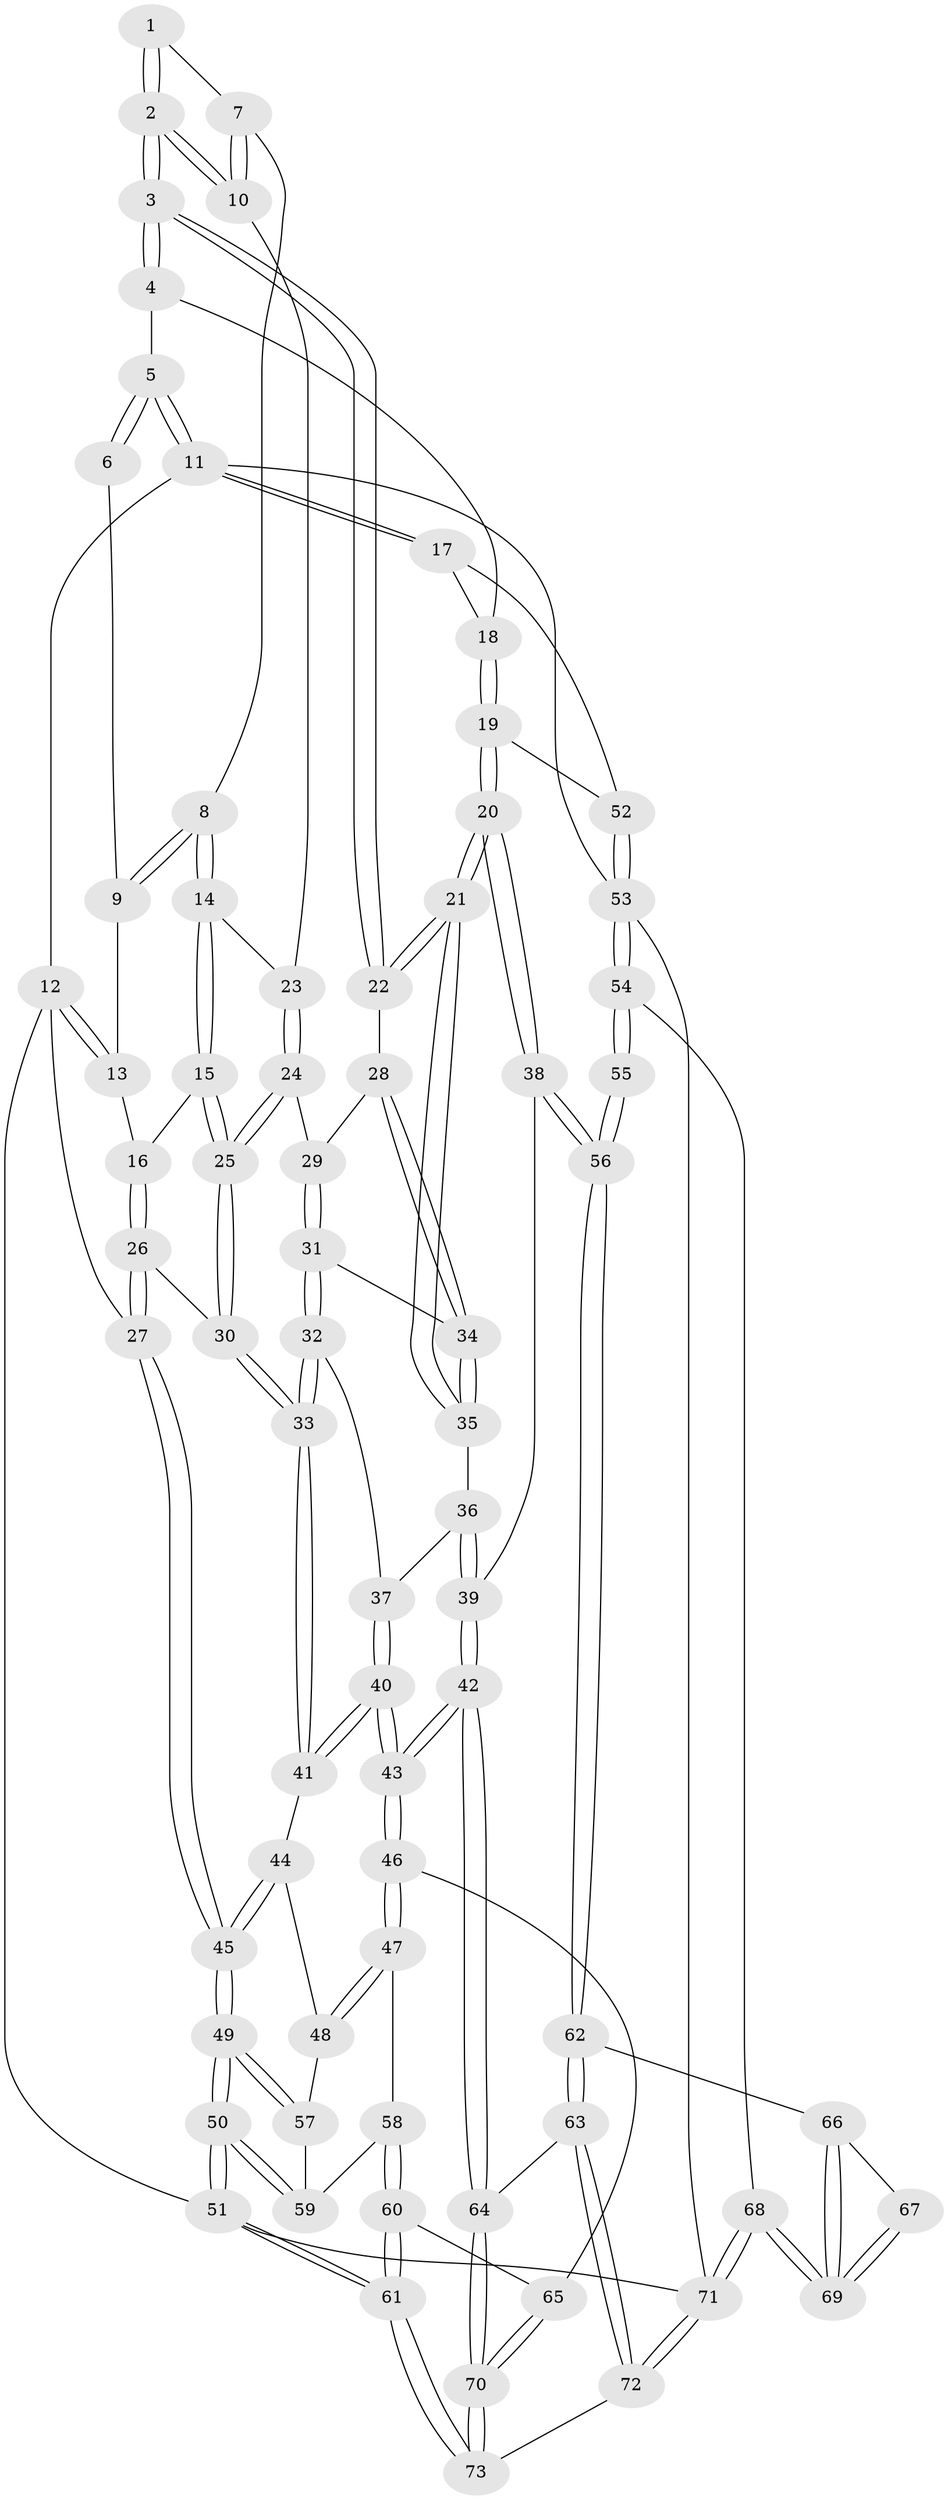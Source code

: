// Generated by graph-tools (version 1.1) at 2025/27/03/09/25 03:27:11]
// undirected, 73 vertices, 179 edges
graph export_dot {
graph [start="1"]
  node [color=gray90,style=filled];
  1 [pos="+0.4758770853193185+0"];
  2 [pos="+0.5535240307120766+0.12299054334844572"];
  3 [pos="+0.6209726763821717+0.1472985722964048"];
  4 [pos="+0.7792856289694194+0"];
  5 [pos="+0.796038084727006+0"];
  6 [pos="+0.4627940145358286+0"];
  7 [pos="+0.4618051140516448+0.02175544644608896"];
  8 [pos="+0.39661751615043794+0.07450537531037478"];
  9 [pos="+0.24303655842574448+0"];
  10 [pos="+0.5500925138156751+0.12259868544296551"];
  11 [pos="+1+0"];
  12 [pos="+0+0"];
  13 [pos="+0.216482364178717+0"];
  14 [pos="+0.3987370554110506+0.10842630001240465"];
  15 [pos="+0.296345374839395+0.1626942902831218"];
  16 [pos="+0.23739449892439338+0.1138266316468369"];
  17 [pos="+1+0.3360862620698149"];
  18 [pos="+0.7971059570194577+0"];
  19 [pos="+0.890234165987991+0.3831461536209405"];
  20 [pos="+0.8589468555768064+0.39653921121301233"];
  21 [pos="+0.7689399333593525+0.3259336335884292"];
  22 [pos="+0.6313832386210358+0.19409561896570338"];
  23 [pos="+0.45012197102923335+0.13035280447947584"];
  24 [pos="+0.42951195380094903+0.23061056893033569"];
  25 [pos="+0.30526095381652174+0.2343386017958714"];
  26 [pos="+0.0312716035102988+0.2041555605450496"];
  27 [pos="+0+0.18993282565620975"];
  28 [pos="+0.5542932785972836+0.25408856951712877"];
  29 [pos="+0.4615550861772705+0.2640952801949706"];
  30 [pos="+0.2728204254163752+0.3511046686533516"];
  31 [pos="+0.41374078961329497+0.34610306607427677"];
  32 [pos="+0.3807786290516716+0.37674314503289225"];
  33 [pos="+0.2833477800108164+0.38875000553707034"];
  34 [pos="+0.5310000148595019+0.33705402820823477"];
  35 [pos="+0.5374565964487962+0.3741421860096355"];
  36 [pos="+0.5289615400989703+0.4163839335067342"];
  37 [pos="+0.47374833114684756+0.42650482392787054"];
  38 [pos="+0.7755212045121075+0.5318649518114638"];
  39 [pos="+0.7136911046401464+0.5641084311611484"];
  40 [pos="+0.45359546089529335+0.6207453470195171"];
  41 [pos="+0.27645299524903355+0.406032465089925"];
  42 [pos="+0.5515824176455616+0.7220983697778358"];
  43 [pos="+0.4937696875481846+0.7123799490189122"];
  44 [pos="+0.22982276657474593+0.44764230167704055"];
  45 [pos="+0+0.39307608278490747"];
  46 [pos="+0.46602738073300165+0.7213603642334443"];
  47 [pos="+0.44961959110698596+0.7160675508271895"];
  48 [pos="+0.20341806952423883+0.5458256550724292"];
  49 [pos="+0+0.5532171227969814"];
  50 [pos="+0+0.8037741513233815"];
  51 [pos="+0+1"];
  52 [pos="+1+0.3421252770520835"];
  53 [pos="+1+0.813875549580014"];
  54 [pos="+1+0.8127447086920361"];
  55 [pos="+0.9669043776985283+0.780612470194192"];
  56 [pos="+0.9017149679108806+0.7157931430901645"];
  57 [pos="+0.1792708145123035+0.5760195245179208"];
  58 [pos="+0.1990072878392141+0.6942951483179035"];
  59 [pos="+0.17569341334226243+0.6366169636945119"];
  60 [pos="+0.10288470236948839+0.9240306311518849"];
  61 [pos="+0+1"];
  62 [pos="+0.6905352444386927+0.8752314995537406"];
  63 [pos="+0.6274551299531569+0.8728793402444207"];
  64 [pos="+0.6073025121809746+0.8432460614261418"];
  65 [pos="+0.4242072964437569+0.7637303756740492"];
  66 [pos="+0.733739766396609+0.8838484806048426"];
  67 [pos="+0.8630985695229989+0.8379645533791398"];
  68 [pos="+0.8869348719328287+0.9941760481158102"];
  69 [pos="+0.8476859411283405+0.9600740916993695"];
  70 [pos="+0.3439021738401971+1"];
  71 [pos="+0.8760840476415175+1"];
  72 [pos="+0.6277926060237812+1"];
  73 [pos="+0.23536605890375878+1"];
  1 -- 2;
  1 -- 2;
  1 -- 7;
  2 -- 3;
  2 -- 3;
  2 -- 10;
  2 -- 10;
  3 -- 4;
  3 -- 4;
  3 -- 22;
  3 -- 22;
  4 -- 5;
  4 -- 18;
  5 -- 6;
  5 -- 6;
  5 -- 11;
  5 -- 11;
  6 -- 9;
  7 -- 8;
  7 -- 10;
  7 -- 10;
  8 -- 9;
  8 -- 9;
  8 -- 14;
  8 -- 14;
  9 -- 13;
  10 -- 23;
  11 -- 12;
  11 -- 17;
  11 -- 17;
  11 -- 53;
  12 -- 13;
  12 -- 13;
  12 -- 27;
  12 -- 51;
  13 -- 16;
  14 -- 15;
  14 -- 15;
  14 -- 23;
  15 -- 16;
  15 -- 25;
  15 -- 25;
  16 -- 26;
  16 -- 26;
  17 -- 18;
  17 -- 52;
  18 -- 19;
  18 -- 19;
  19 -- 20;
  19 -- 20;
  19 -- 52;
  20 -- 21;
  20 -- 21;
  20 -- 38;
  20 -- 38;
  21 -- 22;
  21 -- 22;
  21 -- 35;
  21 -- 35;
  22 -- 28;
  23 -- 24;
  23 -- 24;
  24 -- 25;
  24 -- 25;
  24 -- 29;
  25 -- 30;
  25 -- 30;
  26 -- 27;
  26 -- 27;
  26 -- 30;
  27 -- 45;
  27 -- 45;
  28 -- 29;
  28 -- 34;
  28 -- 34;
  29 -- 31;
  29 -- 31;
  30 -- 33;
  30 -- 33;
  31 -- 32;
  31 -- 32;
  31 -- 34;
  32 -- 33;
  32 -- 33;
  32 -- 37;
  33 -- 41;
  33 -- 41;
  34 -- 35;
  34 -- 35;
  35 -- 36;
  36 -- 37;
  36 -- 39;
  36 -- 39;
  37 -- 40;
  37 -- 40;
  38 -- 39;
  38 -- 56;
  38 -- 56;
  39 -- 42;
  39 -- 42;
  40 -- 41;
  40 -- 41;
  40 -- 43;
  40 -- 43;
  41 -- 44;
  42 -- 43;
  42 -- 43;
  42 -- 64;
  42 -- 64;
  43 -- 46;
  43 -- 46;
  44 -- 45;
  44 -- 45;
  44 -- 48;
  45 -- 49;
  45 -- 49;
  46 -- 47;
  46 -- 47;
  46 -- 65;
  47 -- 48;
  47 -- 48;
  47 -- 58;
  48 -- 57;
  49 -- 50;
  49 -- 50;
  49 -- 57;
  49 -- 57;
  50 -- 51;
  50 -- 51;
  50 -- 59;
  50 -- 59;
  51 -- 61;
  51 -- 61;
  51 -- 71;
  52 -- 53;
  52 -- 53;
  53 -- 54;
  53 -- 54;
  53 -- 71;
  54 -- 55;
  54 -- 55;
  54 -- 68;
  55 -- 56;
  55 -- 56;
  56 -- 62;
  56 -- 62;
  57 -- 59;
  58 -- 59;
  58 -- 60;
  58 -- 60;
  60 -- 61;
  60 -- 61;
  60 -- 65;
  61 -- 73;
  61 -- 73;
  62 -- 63;
  62 -- 63;
  62 -- 66;
  63 -- 64;
  63 -- 72;
  63 -- 72;
  64 -- 70;
  64 -- 70;
  65 -- 70;
  65 -- 70;
  66 -- 67;
  66 -- 69;
  66 -- 69;
  67 -- 69;
  67 -- 69;
  68 -- 69;
  68 -- 69;
  68 -- 71;
  68 -- 71;
  70 -- 73;
  70 -- 73;
  71 -- 72;
  71 -- 72;
  72 -- 73;
}
